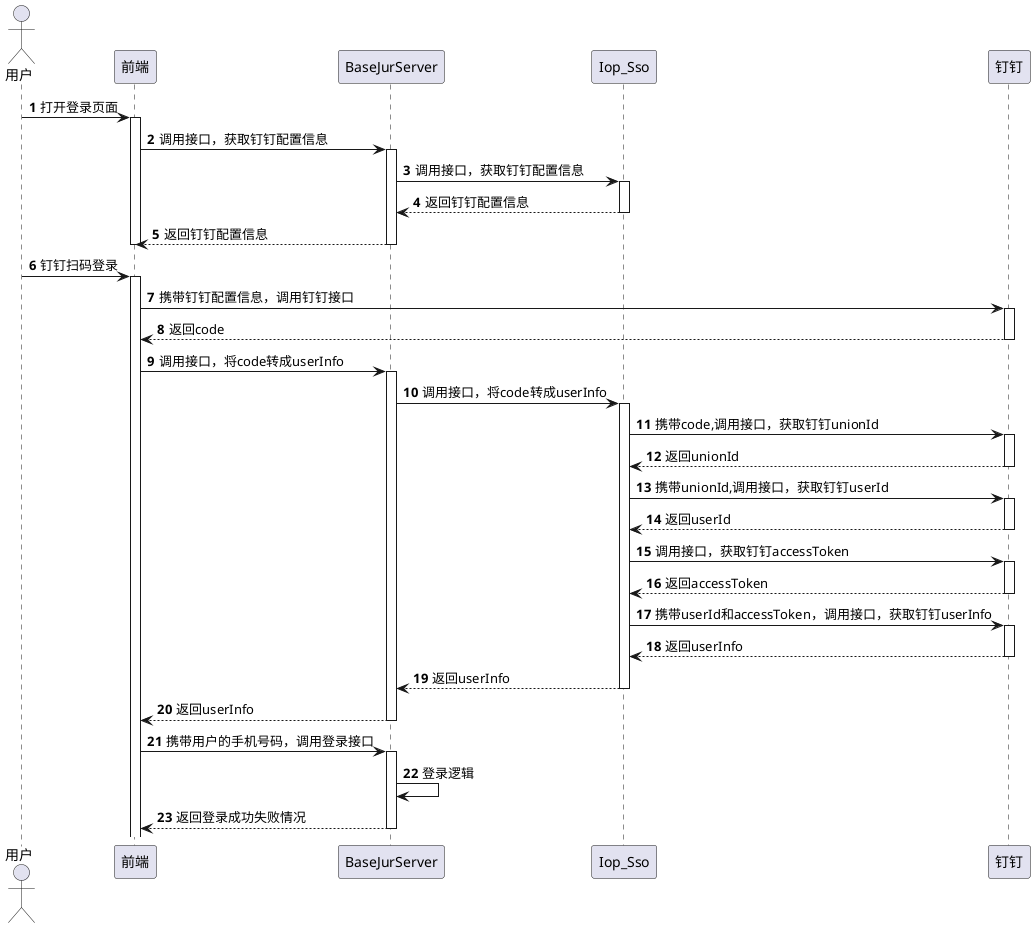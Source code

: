 @startuml
'https://plantuml.com/sequence-diagram

autonumber
actor 用户
用户 -> 前端: 打开登录页面
activate 前端
前端 -> BaseJurServer: 调用接口，获取钉钉配置信息
activate BaseJurServer
BaseJurServer -> Iop_Sso: 调用接口，获取钉钉配置信息
activate Iop_Sso
Iop_Sso --> BaseJurServer: 返回钉钉配置信息
deactivate Iop_Sso
BaseJurServer --> 前端: 返回钉钉配置信息
deactivate BaseJurServer
deactivate 前端

用户 -> 前端: 钉钉扫码登录
activate 前端
前端 -> 钉钉: 携带钉钉配置信息，调用钉钉接口
activate 钉钉
钉钉 --> 前端: 返回code
deactivate 钉钉

前端 -> BaseJurServer: 调用接口，将code转成userInfo
activate BaseJurServer
BaseJurServer -> Iop_Sso: 调用接口，将code转成userInfo
activate Iop_Sso
Iop_Sso -> 钉钉:携带code,调用接口，获取钉钉unionId
activate 钉钉
钉钉 --> Iop_Sso: 返回unionId
deactivate 钉钉

Iop_Sso -> 钉钉:携带unionId,调用接口，获取钉钉userId
activate 钉钉
钉钉 --> Iop_Sso: 返回userId
deactivate 钉钉

Iop_Sso -> 钉钉:调用接口，获取钉钉accessToken
activate 钉钉
钉钉 --> Iop_Sso: 返回accessToken
deactivate 钉钉

Iop_Sso -> 钉钉:携带userId和accessToken，调用接口，获取钉钉userInfo
activate 钉钉
钉钉 --> Iop_Sso: 返回userInfo
deactivate 钉钉

Iop_Sso --> BaseJurServer: 返回userInfo
deactivate Iop_Sso
BaseJurServer --> 前端: 返回userInfo
deactivate BaseJurServer


前端 -> BaseJurServer: 携带用户的手机号码，调用登录接口
activate BaseJurServer
BaseJurServer -> BaseJurServer: 登录逻辑
BaseJurServer --> 前端: 返回登录成功失败情况
deactivate BaseJurServer



@enduml
